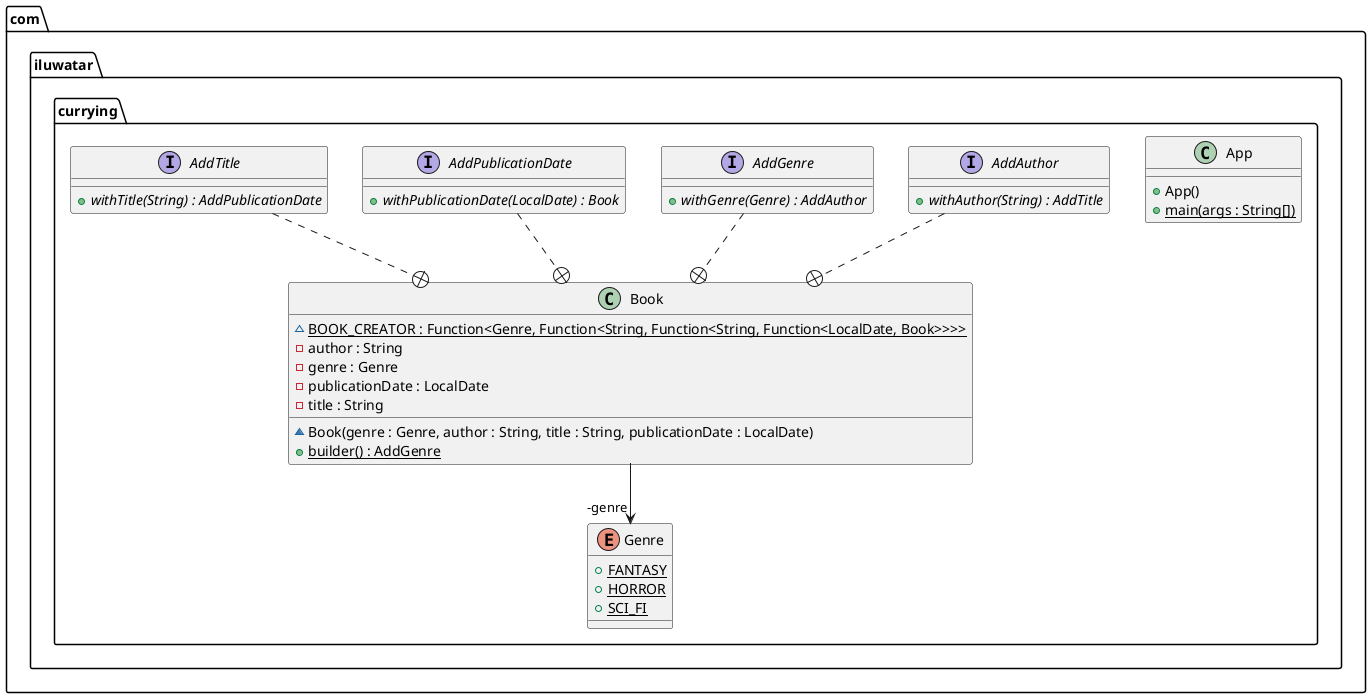 @startuml
package com.iluwatar.currying {
  class App {
    + App()
    + main(args : String[]) {static}
  }
  class Book {
    ~ BOOK_CREATOR : Function<Genre, Function<String, Function<String, Function<LocalDate, Book>>>> {static}
    - author : String
    - genre : Genre
    - publicationDate : LocalDate
    - title : String
    ~ Book(genre : Genre, author : String, title : String, publicationDate : LocalDate)
    + builder() : AddGenre {static}
  }
  interface AddAuthor {
    + withAuthor(String) : AddTitle {abstract}
  }
  interface AddGenre {
    + withGenre(Genre) : AddAuthor {abstract}
  }
  interface AddPublicationDate {
    + withPublicationDate(LocalDate) : Book {abstract}
  }
  interface AddTitle {
    + withTitle(String) : AddPublicationDate {abstract}
  }
  enum Genre {
    + FANTASY {static}
    + HORROR {static}
    + SCI_FI {static}
  }
}
Book -->  "-genre" Genre
AddPublicationDate ..+ Book
AddAuthor ..+ Book
AddTitle ..+ Book
AddGenre ..+ Book
@enduml